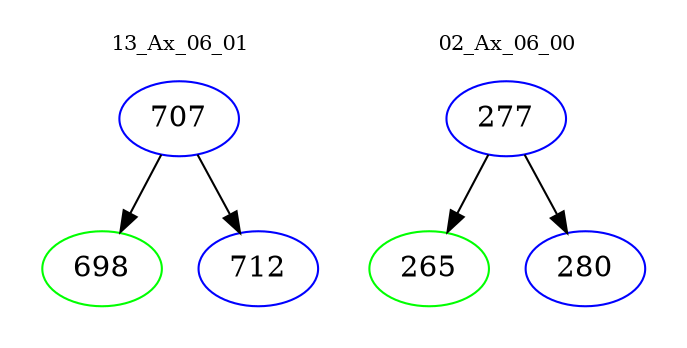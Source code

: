 digraph{
subgraph cluster_0 {
color = white
label = "13_Ax_06_01";
fontsize=10;
T0_707 [label="707", color="blue"]
T0_707 -> T0_698 [color="black"]
T0_698 [label="698", color="green"]
T0_707 -> T0_712 [color="black"]
T0_712 [label="712", color="blue"]
}
subgraph cluster_1 {
color = white
label = "02_Ax_06_00";
fontsize=10;
T1_277 [label="277", color="blue"]
T1_277 -> T1_265 [color="black"]
T1_265 [label="265", color="green"]
T1_277 -> T1_280 [color="black"]
T1_280 [label="280", color="blue"]
}
}
